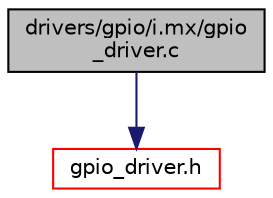 digraph "drivers/gpio/i.mx/gpio_driver.c"
{
  edge [fontname="Helvetica",fontsize="10",labelfontname="Helvetica",labelfontsize="10"];
  node [fontname="Helvetica",fontsize="10",shape=record];
  Node0 [label="drivers/gpio/i.mx/gpio\l_driver.c",height=0.2,width=0.4,color="black", fillcolor="grey75", style="filled", fontcolor="black"];
  Node0 -> Node1 [color="midnightblue",fontsize="10",style="solid",fontname="Helvetica"];
  Node1 [label="gpio_driver.h",height=0.2,width=0.4,color="red", fillcolor="white", style="filled",URL="$i_8mx_2gpio__driver_8h.html"];
}
